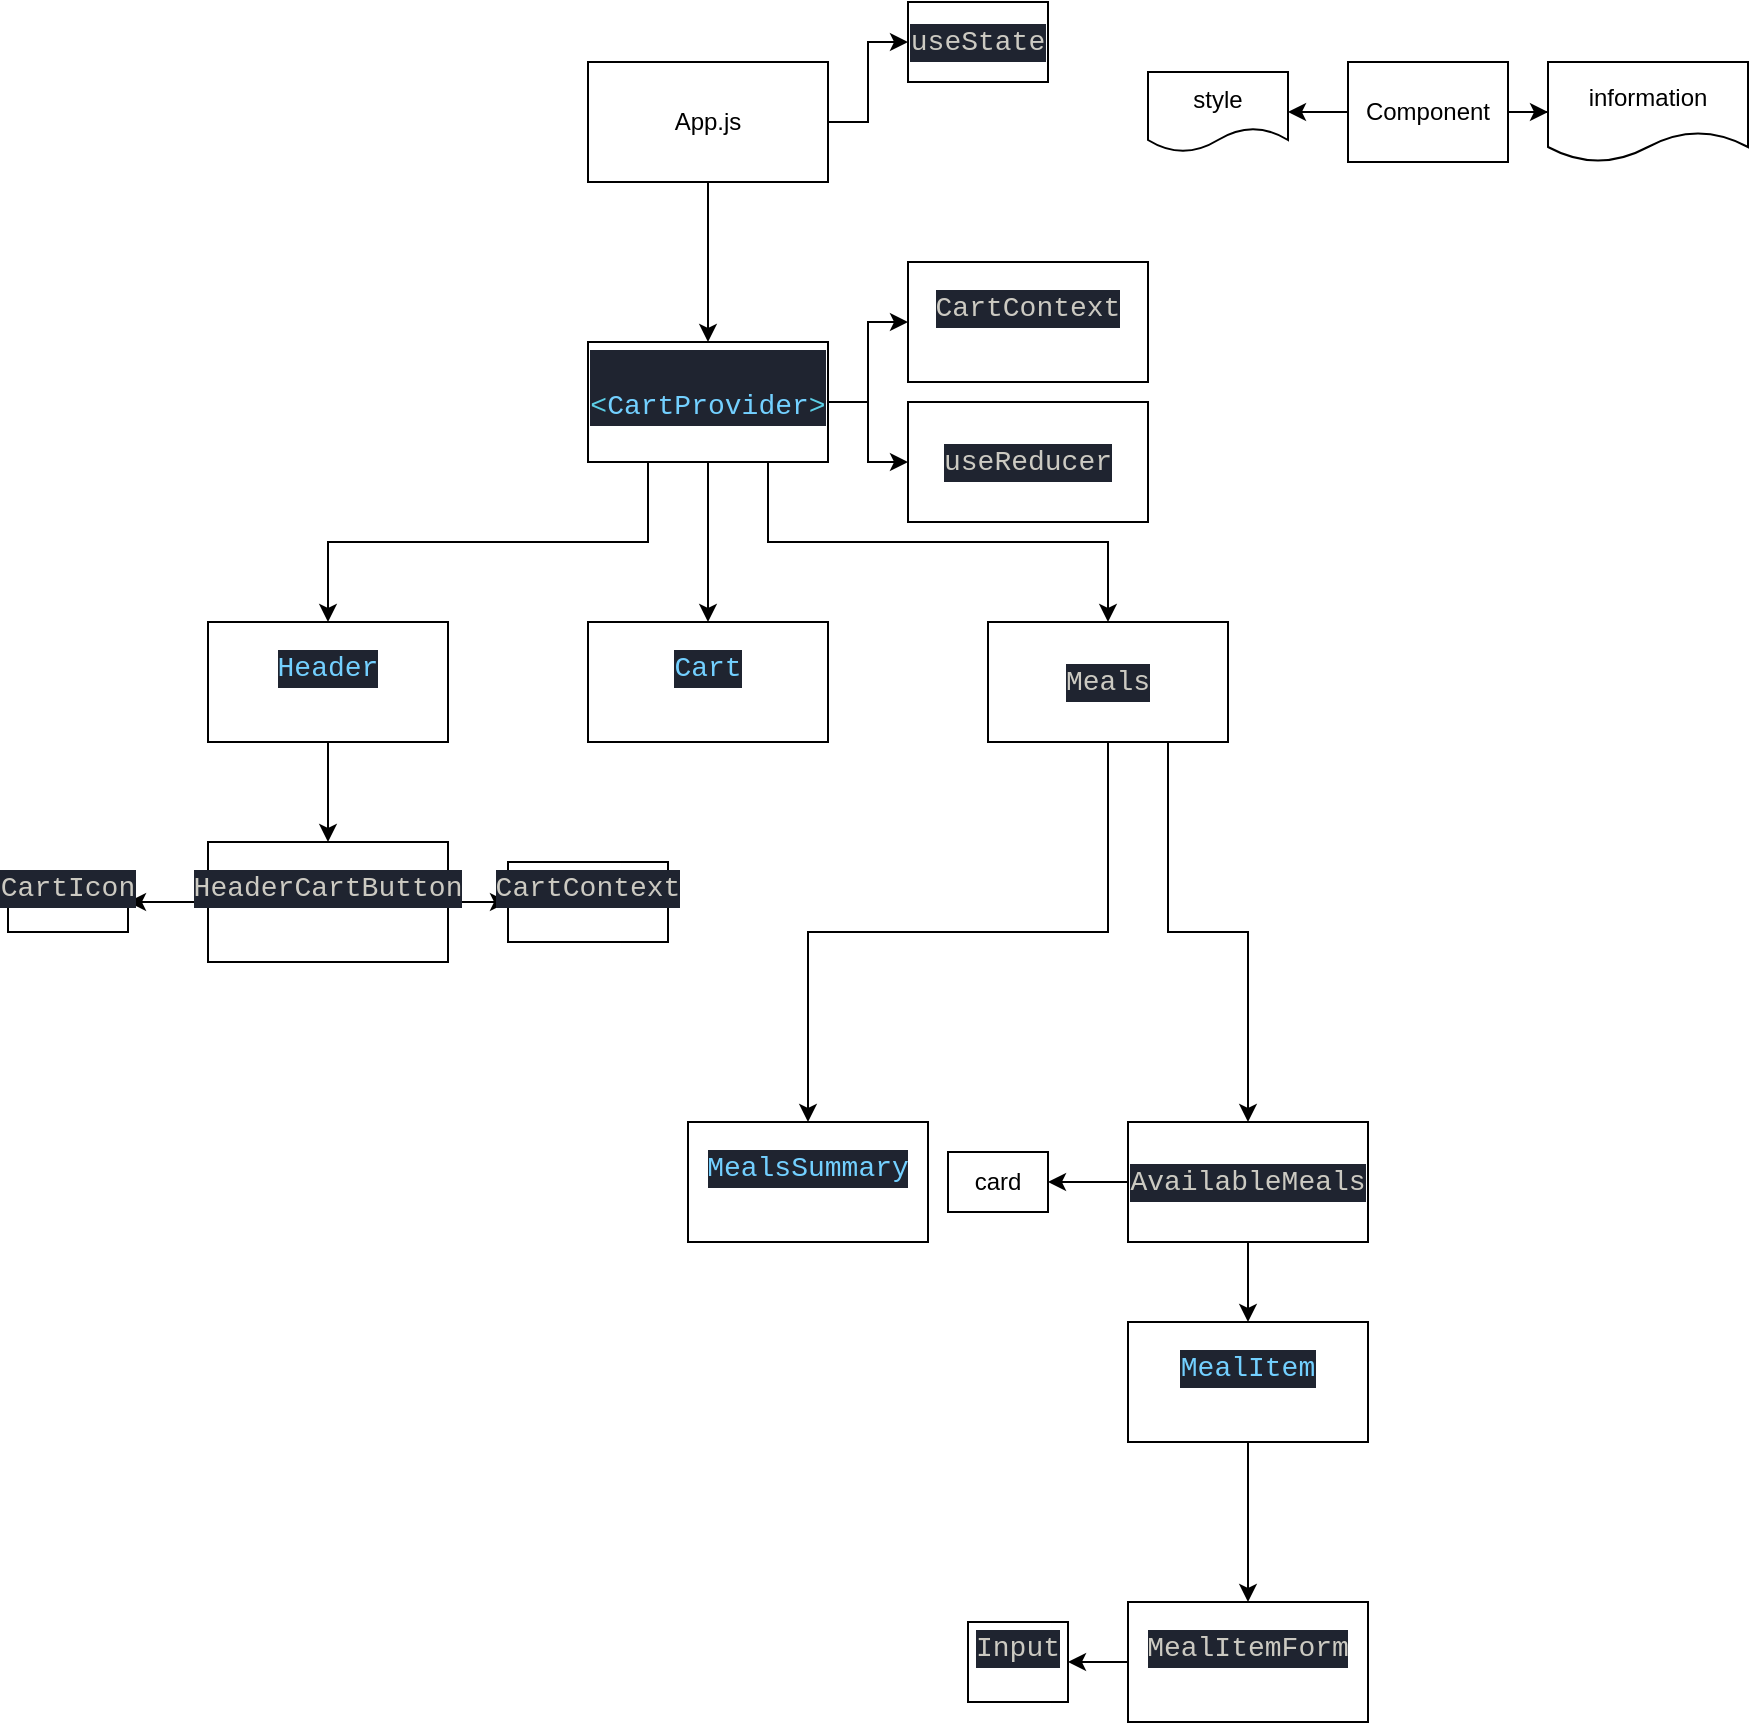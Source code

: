<mxfile version="22.1.3" type="device">
  <diagram name="Page-1" id="y-7j7uXp1MazJV9jhv6x">
    <mxGraphModel dx="1600" dy="770" grid="1" gridSize="10" guides="1" tooltips="1" connect="1" arrows="1" fold="1" page="1" pageScale="1" pageWidth="850" pageHeight="1100" math="0" shadow="0">
      <root>
        <mxCell id="0" />
        <mxCell id="1" parent="0" />
        <mxCell id="LFbSeWZXelefabh4vEKM-3" value="" style="edgeStyle=orthogonalEdgeStyle;rounded=0;orthogonalLoop=1;jettySize=auto;html=1;" edge="1" parent="1" source="LFbSeWZXelefabh4vEKM-1" target="LFbSeWZXelefabh4vEKM-2">
          <mxGeometry relative="1" as="geometry" />
        </mxCell>
        <mxCell id="LFbSeWZXelefabh4vEKM-39" value="" style="edgeStyle=orthogonalEdgeStyle;rounded=0;orthogonalLoop=1;jettySize=auto;html=1;" edge="1" parent="1" source="LFbSeWZXelefabh4vEKM-1" target="LFbSeWZXelefabh4vEKM-38">
          <mxGeometry relative="1" as="geometry" />
        </mxCell>
        <mxCell id="LFbSeWZXelefabh4vEKM-1" value="App.js" style="rounded=0;whiteSpace=wrap;html=1;" vertex="1" parent="1">
          <mxGeometry x="320" y="80" width="120" height="60" as="geometry" />
        </mxCell>
        <mxCell id="LFbSeWZXelefabh4vEKM-5" value="" style="edgeStyle=orthogonalEdgeStyle;rounded=0;orthogonalLoop=1;jettySize=auto;html=1;" edge="1" parent="1" source="LFbSeWZXelefabh4vEKM-2" target="LFbSeWZXelefabh4vEKM-4">
          <mxGeometry relative="1" as="geometry" />
        </mxCell>
        <mxCell id="LFbSeWZXelefabh4vEKM-24" style="edgeStyle=orthogonalEdgeStyle;rounded=0;orthogonalLoop=1;jettySize=auto;html=1;exitX=0.75;exitY=1;exitDx=0;exitDy=0;entryX=0.5;entryY=0;entryDx=0;entryDy=0;" edge="1" parent="1" source="LFbSeWZXelefabh4vEKM-2" target="LFbSeWZXelefabh4vEKM-10">
          <mxGeometry relative="1" as="geometry">
            <mxPoint x="560" y="360" as="targetPoint" />
          </mxGeometry>
        </mxCell>
        <mxCell id="LFbSeWZXelefabh4vEKM-25" style="edgeStyle=orthogonalEdgeStyle;rounded=0;orthogonalLoop=1;jettySize=auto;html=1;exitX=0.25;exitY=1;exitDx=0;exitDy=0;entryX=0.5;entryY=0;entryDx=0;entryDy=0;" edge="1" parent="1" source="LFbSeWZXelefabh4vEKM-2" target="LFbSeWZXelefabh4vEKM-6">
          <mxGeometry relative="1" as="geometry" />
        </mxCell>
        <mxCell id="LFbSeWZXelefabh4vEKM-27" value="" style="edgeStyle=orthogonalEdgeStyle;rounded=0;orthogonalLoop=1;jettySize=auto;html=1;" edge="1" parent="1" source="LFbSeWZXelefabh4vEKM-2" target="LFbSeWZXelefabh4vEKM-26">
          <mxGeometry relative="1" as="geometry" />
        </mxCell>
        <mxCell id="LFbSeWZXelefabh4vEKM-29" value="" style="edgeStyle=orthogonalEdgeStyle;rounded=0;orthogonalLoop=1;jettySize=auto;html=1;" edge="1" parent="1" source="LFbSeWZXelefabh4vEKM-2" target="LFbSeWZXelefabh4vEKM-28">
          <mxGeometry relative="1" as="geometry" />
        </mxCell>
        <mxCell id="LFbSeWZXelefabh4vEKM-2" value="&#xa;&lt;div style=&quot;color: rgb(204, 202, 194); background-color: rgb(31, 36, 48); font-family: Consolas, &amp;quot;Courier New&amp;quot;, monospace; font-weight: normal; font-size: 14px; line-height: 19px;&quot;&gt;&lt;div&gt;&lt;span style=&quot;color: #cccac2;&quot;&gt;&amp;nbsp; &amp;nbsp; &lt;/span&gt;&lt;span style=&quot;color: #5ccfe6;&quot;&gt;&amp;lt;&lt;/span&gt;&lt;span style=&quot;color: #73d0ff;&quot;&gt;CartProvider&lt;/span&gt;&lt;span style=&quot;color: #5ccfe6;&quot;&gt;&amp;gt;&lt;/span&gt;&lt;/div&gt;&lt;/div&gt;&#xa;&#xa;" style="rounded=0;whiteSpace=wrap;html=1;" vertex="1" parent="1">
          <mxGeometry x="320" y="220" width="120" height="60" as="geometry" />
        </mxCell>
        <mxCell id="LFbSeWZXelefabh4vEKM-4" value="&#xa;&lt;div style=&quot;color: rgb(204, 202, 194); background-color: rgb(31, 36, 48); font-family: Consolas, &amp;quot;Courier New&amp;quot;, monospace; font-weight: normal; font-size: 14px; line-height: 19px;&quot;&gt;&lt;div&gt;&lt;span style=&quot;color: #73d0ff;&quot;&gt;Cart&lt;/span&gt;&lt;/div&gt;&lt;/div&gt;&#xa;&#xa;" style="whiteSpace=wrap;html=1;rounded=0;" vertex="1" parent="1">
          <mxGeometry x="320" y="360" width="120" height="60" as="geometry" />
        </mxCell>
        <mxCell id="LFbSeWZXelefabh4vEKM-19" value="" style="edgeStyle=orthogonalEdgeStyle;rounded=0;orthogonalLoop=1;jettySize=auto;html=1;" edge="1" parent="1" source="LFbSeWZXelefabh4vEKM-6" target="LFbSeWZXelefabh4vEKM-18">
          <mxGeometry relative="1" as="geometry" />
        </mxCell>
        <mxCell id="LFbSeWZXelefabh4vEKM-6" value="&#xa;&lt;div style=&quot;color: rgb(204, 202, 194); background-color: rgb(31, 36, 48); font-family: Consolas, &amp;quot;Courier New&amp;quot;, monospace; font-weight: normal; font-size: 14px; line-height: 19px;&quot;&gt;&lt;div&gt;&lt;span style=&quot;color: #73d0ff;&quot;&gt;Header&lt;/span&gt;&lt;/div&gt;&lt;/div&gt;&#xa;&#xa;" style="whiteSpace=wrap;html=1;rounded=0;" vertex="1" parent="1">
          <mxGeometry x="130" y="360" width="120" height="60" as="geometry" />
        </mxCell>
        <mxCell id="LFbSeWZXelefabh4vEKM-30" style="edgeStyle=orthogonalEdgeStyle;rounded=0;orthogonalLoop=1;jettySize=auto;html=1;exitX=0.75;exitY=1;exitDx=0;exitDy=0;entryX=0.5;entryY=0;entryDx=0;entryDy=0;" edge="1" parent="1" source="LFbSeWZXelefabh4vEKM-10" target="LFbSeWZXelefabh4vEKM-14">
          <mxGeometry relative="1" as="geometry" />
        </mxCell>
        <mxCell id="LFbSeWZXelefabh4vEKM-46" style="edgeStyle=orthogonalEdgeStyle;rounded=0;orthogonalLoop=1;jettySize=auto;html=1;exitX=0.5;exitY=1;exitDx=0;exitDy=0;entryX=0.5;entryY=0;entryDx=0;entryDy=0;" edge="1" parent="1" source="LFbSeWZXelefabh4vEKM-10" target="LFbSeWZXelefabh4vEKM-12">
          <mxGeometry relative="1" as="geometry" />
        </mxCell>
        <mxCell id="LFbSeWZXelefabh4vEKM-10" value="&lt;div style=&quot;color: rgb(204, 202, 194); background-color: rgb(31, 36, 48); font-family: Consolas, &amp;quot;Courier New&amp;quot;, monospace; font-size: 14px; line-height: 19px;&quot;&gt;Meals&lt;/div&gt;" style="whiteSpace=wrap;html=1;rounded=0;" vertex="1" parent="1">
          <mxGeometry x="520" y="360" width="120" height="60" as="geometry" />
        </mxCell>
        <mxCell id="LFbSeWZXelefabh4vEKM-12" value="&#xa;&lt;div style=&quot;color: rgb(204, 202, 194); background-color: rgb(31, 36, 48); font-family: Consolas, &amp;quot;Courier New&amp;quot;, monospace; font-weight: normal; font-size: 14px; line-height: 19px;&quot;&gt;&lt;div&gt;&lt;span style=&quot;color: #73d0ff;&quot;&gt;MealsSummary&lt;/span&gt;&lt;/div&gt;&lt;/div&gt;&#xa;&#xa;" style="whiteSpace=wrap;html=1;rounded=0;" vertex="1" parent="1">
          <mxGeometry x="370" y="610" width="120" height="60" as="geometry" />
        </mxCell>
        <mxCell id="LFbSeWZXelefabh4vEKM-17" value="" style="edgeStyle=orthogonalEdgeStyle;rounded=0;orthogonalLoop=1;jettySize=auto;html=1;" edge="1" parent="1" source="LFbSeWZXelefabh4vEKM-14" target="LFbSeWZXelefabh4vEKM-16">
          <mxGeometry relative="1" as="geometry" />
        </mxCell>
        <mxCell id="LFbSeWZXelefabh4vEKM-43" style="edgeStyle=orthogonalEdgeStyle;rounded=0;orthogonalLoop=1;jettySize=auto;html=1;exitX=0;exitY=0.5;exitDx=0;exitDy=0;entryX=1;entryY=0.5;entryDx=0;entryDy=0;" edge="1" parent="1" source="LFbSeWZXelefabh4vEKM-14" target="LFbSeWZXelefabh4vEKM-42">
          <mxGeometry relative="1" as="geometry" />
        </mxCell>
        <mxCell id="LFbSeWZXelefabh4vEKM-14" value="&lt;div style=&quot;color: rgb(204, 202, 194); background-color: rgb(31, 36, 48); font-family: Consolas, &amp;quot;Courier New&amp;quot;, monospace; font-size: 14px; line-height: 19px;&quot;&gt;AvailableMeals&lt;/div&gt;" style="whiteSpace=wrap;html=1;rounded=0;" vertex="1" parent="1">
          <mxGeometry x="590" y="610" width="120" height="60" as="geometry" />
        </mxCell>
        <mxCell id="LFbSeWZXelefabh4vEKM-32" value="" style="edgeStyle=orthogonalEdgeStyle;rounded=0;orthogonalLoop=1;jettySize=auto;html=1;" edge="1" parent="1" source="LFbSeWZXelefabh4vEKM-16" target="LFbSeWZXelefabh4vEKM-31">
          <mxGeometry relative="1" as="geometry" />
        </mxCell>
        <mxCell id="LFbSeWZXelefabh4vEKM-16" value="&#xa;&lt;div style=&quot;color: rgb(204, 202, 194); background-color: rgb(31, 36, 48); font-family: Consolas, &amp;quot;Courier New&amp;quot;, monospace; font-weight: normal; font-size: 14px; line-height: 19px;&quot;&gt;&lt;div&gt;&lt;span style=&quot;color: #73d0ff;&quot;&gt;MealItem&lt;/span&gt;&lt;/div&gt;&lt;/div&gt;&#xa;&#xa;" style="whiteSpace=wrap;html=1;rounded=0;" vertex="1" parent="1">
          <mxGeometry x="590" y="710" width="120" height="60" as="geometry" />
        </mxCell>
        <mxCell id="LFbSeWZXelefabh4vEKM-48" value="" style="edgeStyle=orthogonalEdgeStyle;rounded=0;orthogonalLoop=1;jettySize=auto;html=1;" edge="1" parent="1" source="LFbSeWZXelefabh4vEKM-18" target="LFbSeWZXelefabh4vEKM-47">
          <mxGeometry relative="1" as="geometry" />
        </mxCell>
        <mxCell id="LFbSeWZXelefabh4vEKM-50" value="" style="edgeStyle=orthogonalEdgeStyle;rounded=0;orthogonalLoop=1;jettySize=auto;html=1;" edge="1" parent="1" source="LFbSeWZXelefabh4vEKM-18" target="LFbSeWZXelefabh4vEKM-49">
          <mxGeometry relative="1" as="geometry" />
        </mxCell>
        <mxCell id="LFbSeWZXelefabh4vEKM-18" value="&#xa;&lt;div style=&quot;color: rgb(204, 202, 194); background-color: rgb(31, 36, 48); font-family: Consolas, &amp;quot;Courier New&amp;quot;, monospace; font-weight: normal; font-size: 14px; line-height: 19px;&quot;&gt;&lt;div&gt;&lt;span style=&quot;color: #cccac2;&quot;&gt;HeaderCartButton&lt;/span&gt;&lt;/div&gt;&lt;/div&gt;&#xa;&#xa;" style="whiteSpace=wrap;html=1;rounded=0;" vertex="1" parent="1">
          <mxGeometry x="130" y="470" width="120" height="60" as="geometry" />
        </mxCell>
        <mxCell id="LFbSeWZXelefabh4vEKM-26" value="&#xa;&lt;div style=&quot;color: rgb(204, 202, 194); background-color: rgb(31, 36, 48); font-family: Consolas, &amp;quot;Courier New&amp;quot;, monospace; font-weight: normal; font-size: 14px; line-height: 19px;&quot;&gt;&lt;div&gt;&lt;span style=&quot;color: #cccac2;&quot;&gt;CartContext&lt;/span&gt;&lt;/div&gt;&lt;/div&gt;&#xa;&#xa;" style="whiteSpace=wrap;html=1;rounded=0;" vertex="1" parent="1">
          <mxGeometry x="480" y="180" width="120" height="60" as="geometry" />
        </mxCell>
        <mxCell id="LFbSeWZXelefabh4vEKM-28" value="&lt;div style=&quot;color: rgb(204, 202, 194); background-color: rgb(31, 36, 48); font-family: Consolas, &amp;quot;Courier New&amp;quot;, monospace; font-size: 14px; line-height: 19px;&quot;&gt;useReducer&lt;/div&gt;" style="whiteSpace=wrap;html=1;rounded=0;" vertex="1" parent="1">
          <mxGeometry x="480" y="250" width="120" height="60" as="geometry" />
        </mxCell>
        <mxCell id="LFbSeWZXelefabh4vEKM-45" value="" style="edgeStyle=orthogonalEdgeStyle;rounded=0;orthogonalLoop=1;jettySize=auto;html=1;" edge="1" parent="1" source="LFbSeWZXelefabh4vEKM-31" target="LFbSeWZXelefabh4vEKM-44">
          <mxGeometry relative="1" as="geometry" />
        </mxCell>
        <mxCell id="LFbSeWZXelefabh4vEKM-31" value="&#xa;&lt;div style=&quot;color: rgb(204, 202, 194); background-color: rgb(31, 36, 48); font-family: Consolas, &amp;quot;Courier New&amp;quot;, monospace; font-weight: normal; font-size: 14px; line-height: 19px;&quot;&gt;&lt;div&gt;&lt;span style=&quot;color: #cccac2;&quot;&gt;MealItemForm&lt;/span&gt;&lt;/div&gt;&lt;/div&gt;&#xa;&#xa;" style="whiteSpace=wrap;html=1;rounded=0;" vertex="1" parent="1">
          <mxGeometry x="590" y="850" width="120" height="60" as="geometry" />
        </mxCell>
        <mxCell id="LFbSeWZXelefabh4vEKM-35" value="" style="edgeStyle=orthogonalEdgeStyle;rounded=0;orthogonalLoop=1;jettySize=auto;html=1;" edge="1" parent="1" source="LFbSeWZXelefabh4vEKM-33" target="LFbSeWZXelefabh4vEKM-34">
          <mxGeometry relative="1" as="geometry" />
        </mxCell>
        <mxCell id="LFbSeWZXelefabh4vEKM-37" value="" style="edgeStyle=orthogonalEdgeStyle;rounded=0;orthogonalLoop=1;jettySize=auto;html=1;" edge="1" parent="1" source="LFbSeWZXelefabh4vEKM-33" target="LFbSeWZXelefabh4vEKM-36">
          <mxGeometry relative="1" as="geometry" />
        </mxCell>
        <mxCell id="LFbSeWZXelefabh4vEKM-33" value="Component" style="rounded=0;whiteSpace=wrap;html=1;" vertex="1" parent="1">
          <mxGeometry x="700" y="80" width="80" height="50" as="geometry" />
        </mxCell>
        <mxCell id="LFbSeWZXelefabh4vEKM-34" value="information" style="shape=document;whiteSpace=wrap;html=1;boundedLbl=1;rounded=0;" vertex="1" parent="1">
          <mxGeometry x="800" y="80" width="100" height="50" as="geometry" />
        </mxCell>
        <mxCell id="LFbSeWZXelefabh4vEKM-36" value="style" style="shape=document;whiteSpace=wrap;html=1;boundedLbl=1;rounded=0;" vertex="1" parent="1">
          <mxGeometry x="600" y="85" width="70" height="40" as="geometry" />
        </mxCell>
        <mxCell id="LFbSeWZXelefabh4vEKM-38" value="&lt;div style=&quot;color: rgb(204, 202, 194); background-color: rgb(31, 36, 48); font-family: Consolas, &amp;quot;Courier New&amp;quot;, monospace; font-size: 14px; line-height: 19px;&quot;&gt;useState&lt;/div&gt;" style="rounded=0;whiteSpace=wrap;html=1;" vertex="1" parent="1">
          <mxGeometry x="480" y="50" width="70" height="40" as="geometry" />
        </mxCell>
        <mxCell id="LFbSeWZXelefabh4vEKM-42" value="card" style="rounded=0;whiteSpace=wrap;html=1;" vertex="1" parent="1">
          <mxGeometry x="500" y="625" width="50" height="30" as="geometry" />
        </mxCell>
        <mxCell id="LFbSeWZXelefabh4vEKM-44" value="&#xa;&lt;div style=&quot;color: rgb(204, 202, 194); background-color: rgb(31, 36, 48); font-family: Consolas, &amp;quot;Courier New&amp;quot;, monospace; font-weight: normal; font-size: 14px; line-height: 19px;&quot;&gt;&lt;div&gt;&lt;span style=&quot;color: #cccac2;&quot;&gt;Input&lt;/span&gt;&lt;/div&gt;&lt;/div&gt;&#xa;&#xa;" style="whiteSpace=wrap;html=1;rounded=0;" vertex="1" parent="1">
          <mxGeometry x="510" y="860" width="50" height="40" as="geometry" />
        </mxCell>
        <mxCell id="LFbSeWZXelefabh4vEKM-47" value="&#xa;&lt;div style=&quot;color: rgb(204, 202, 194); background-color: rgb(31, 36, 48); font-family: Consolas, &amp;quot;Courier New&amp;quot;, monospace; font-weight: normal; font-size: 14px; line-height: 19px;&quot;&gt;&lt;div&gt;&lt;span style=&quot;color: #cccac2;&quot;&gt;CartContext&lt;/span&gt;&lt;/div&gt;&lt;/div&gt;&#xa;&#xa;" style="whiteSpace=wrap;html=1;rounded=0;" vertex="1" parent="1">
          <mxGeometry x="280" y="480" width="80" height="40" as="geometry" />
        </mxCell>
        <mxCell id="LFbSeWZXelefabh4vEKM-49" value="&#xa;&lt;div style=&quot;color: rgb(204, 202, 194); background-color: rgb(31, 36, 48); font-family: Consolas, &amp;quot;Courier New&amp;quot;, monospace; font-weight: normal; font-size: 14px; line-height: 19px;&quot;&gt;&lt;div&gt;&lt;span style=&quot;color: #cccac2;&quot;&gt;CartIcon&lt;/span&gt;&lt;/div&gt;&lt;/div&gt;&#xa;&#xa;" style="whiteSpace=wrap;html=1;rounded=0;" vertex="1" parent="1">
          <mxGeometry x="30" y="485" width="60" height="30" as="geometry" />
        </mxCell>
      </root>
    </mxGraphModel>
  </diagram>
</mxfile>
